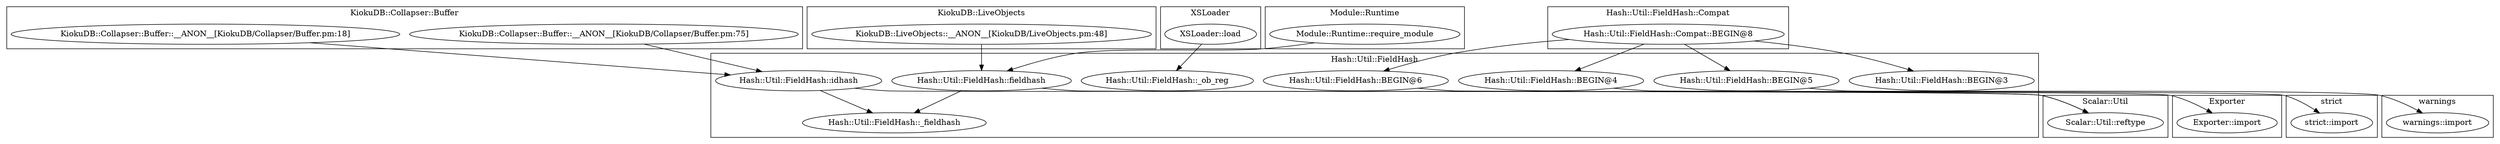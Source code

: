 digraph {
graph [overlap=false]
subgraph cluster_Scalar_Util {
	label="Scalar::Util";
	"Scalar::Util::reftype";
}
subgraph cluster_KiokuDB_Collapser_Buffer {
	label="KiokuDB::Collapser::Buffer";
	"KiokuDB::Collapser::Buffer::__ANON__[KiokuDB/Collapser/Buffer.pm:75]";
	"KiokuDB::Collapser::Buffer::__ANON__[KiokuDB/Collapser/Buffer.pm:18]";
}
subgraph cluster_KiokuDB_LiveObjects {
	label="KiokuDB::LiveObjects";
	"KiokuDB::LiveObjects::__ANON__[KiokuDB/LiveObjects.pm:48]";
}
subgraph cluster_warnings {
	label="warnings";
	"warnings::import";
}
subgraph cluster_XSLoader {
	label="XSLoader";
	"XSLoader::load";
}
subgraph cluster_Module_Runtime {
	label="Module::Runtime";
	"Module::Runtime::require_module";
}
subgraph cluster_Exporter {
	label="Exporter";
	"Exporter::import";
}
subgraph cluster_Hash_Util_FieldHash {
	label="Hash::Util::FieldHash";
	"Hash::Util::FieldHash::BEGIN@3";
	"Hash::Util::FieldHash::idhash";
	"Hash::Util::FieldHash::BEGIN@6";
	"Hash::Util::FieldHash::_fieldhash";
	"Hash::Util::FieldHash::_ob_reg";
	"Hash::Util::FieldHash::BEGIN@4";
	"Hash::Util::FieldHash::fieldhash";
	"Hash::Util::FieldHash::BEGIN@5";
}
subgraph cluster_Hash_Util_FieldHash_Compat {
	label="Hash::Util::FieldHash::Compat";
	"Hash::Util::FieldHash::Compat::BEGIN@8";
}
subgraph cluster_strict {
	label="strict";
	"strict::import";
}
"Hash::Util::FieldHash::Compat::BEGIN@8" -> "Hash::Util::FieldHash::BEGIN@3";
"Hash::Util::FieldHash::Compat::BEGIN@8" -> "Hash::Util::FieldHash::BEGIN@6";
"Hash::Util::FieldHash::Compat::BEGIN@8" -> "Hash::Util::FieldHash::BEGIN@5";
"Hash::Util::FieldHash::BEGIN@4" -> "strict::import";
"Hash::Util::FieldHash::fieldhash" -> "Hash::Util::FieldHash::_fieldhash";
"Hash::Util::FieldHash::idhash" -> "Hash::Util::FieldHash::_fieldhash";
"Hash::Util::FieldHash::BEGIN@6" -> "Exporter::import";
"Hash::Util::FieldHash::BEGIN@5" -> "warnings::import";
"KiokuDB::Collapser::Buffer::__ANON__[KiokuDB/Collapser/Buffer.pm:75]" -> "Hash::Util::FieldHash::idhash";
"KiokuDB::Collapser::Buffer::__ANON__[KiokuDB/Collapser/Buffer.pm:18]" -> "Hash::Util::FieldHash::idhash";
"Hash::Util::FieldHash::idhash" -> "Scalar::Util::reftype";
"Hash::Util::FieldHash::fieldhash" -> "Scalar::Util::reftype";
"XSLoader::load" -> "Hash::Util::FieldHash::_ob_reg";
"Hash::Util::FieldHash::Compat::BEGIN@8" -> "Hash::Util::FieldHash::BEGIN@4";
"Module::Runtime::require_module" -> "Hash::Util::FieldHash::fieldhash";
"KiokuDB::LiveObjects::__ANON__[KiokuDB/LiveObjects.pm:48]" -> "Hash::Util::FieldHash::fieldhash";
}
